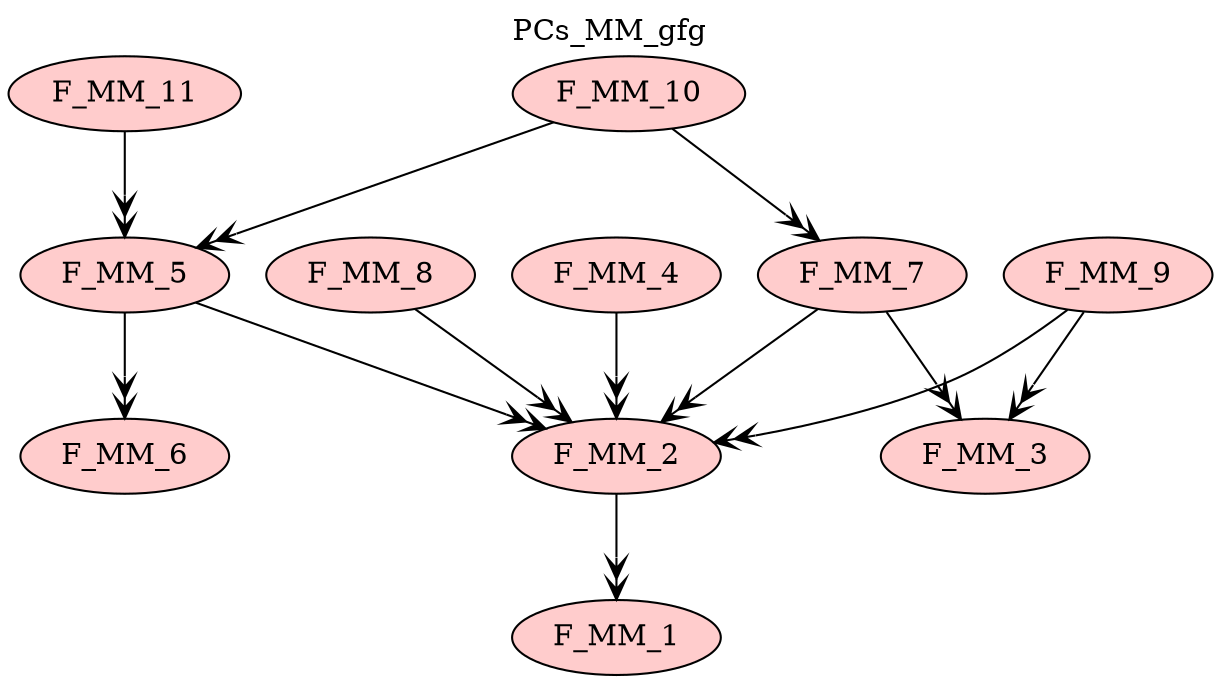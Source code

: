 digraph {graph[label=PCs_MM_gfg,labelloc=tl,labelfontsize=12];
"F_MM_1"[shape=oval,fillcolor="#FFCCCC",style ="filled",label="F_MM_1"];
"F_MM_2"[shape=oval,fillcolor="#FFCCCC",style ="filled",label="F_MM_2"];
"F_MM_3"[shape=oval,fillcolor="#FFCCCC",style ="filled",label="F_MM_3"];
"F_MM_4"[shape=oval,fillcolor="#FFCCCC",style ="filled",label="F_MM_4"];
"F_MM_5"[shape=oval,fillcolor="#FFCCCC",style ="filled",label="F_MM_5"];
"F_MM_6"[shape=oval,fillcolor="#FFCCCC",style ="filled",label="F_MM_6"];
"F_MM_7"[shape=oval,fillcolor="#FFCCCC",style ="filled",label="F_MM_7"];
"F_MM_8"[shape=oval,fillcolor="#FFCCCC",style ="filled",label="F_MM_8"];
"F_MM_9"[shape=oval,fillcolor="#FFCCCC",style ="filled",label="F_MM_9"];
"F_MM_10"[shape=oval,fillcolor="#FFCCCC",style ="filled",label="F_MM_10"];
"F_MM_11"[shape=oval,fillcolor="#FFCCCC",style ="filled",label="F_MM_11"];

"F_MM_2"->"F_MM_1"[label=" ",arrowhead=veevee];
"F_MM_4"->"F_MM_2"[label=" ",arrowhead=veevee];
"F_MM_5"->"F_MM_2"[label=" ",arrowhead=veevee];
"F_MM_5"->"F_MM_6"[label=" ",arrowhead=veevee];
"F_MM_7"->"F_MM_2"[label=" ",arrowhead=veevee];
"F_MM_7"->"F_MM_3"[label=" ",arrowhead=veevee];
"F_MM_8"->"F_MM_2"[label=" ",arrowhead=veevee];
"F_MM_9"->"F_MM_2"[label=" ",arrowhead=veevee];
"F_MM_9"->"F_MM_3"[label=" ",arrowhead=veevee];
"F_MM_10"->"F_MM_5"[label=" ",arrowhead=veevee];
"F_MM_10"->"F_MM_7"[label=" ",arrowhead=veevee];
"F_MM_11"->"F_MM_5"[label=" ",arrowhead=veevee];
}